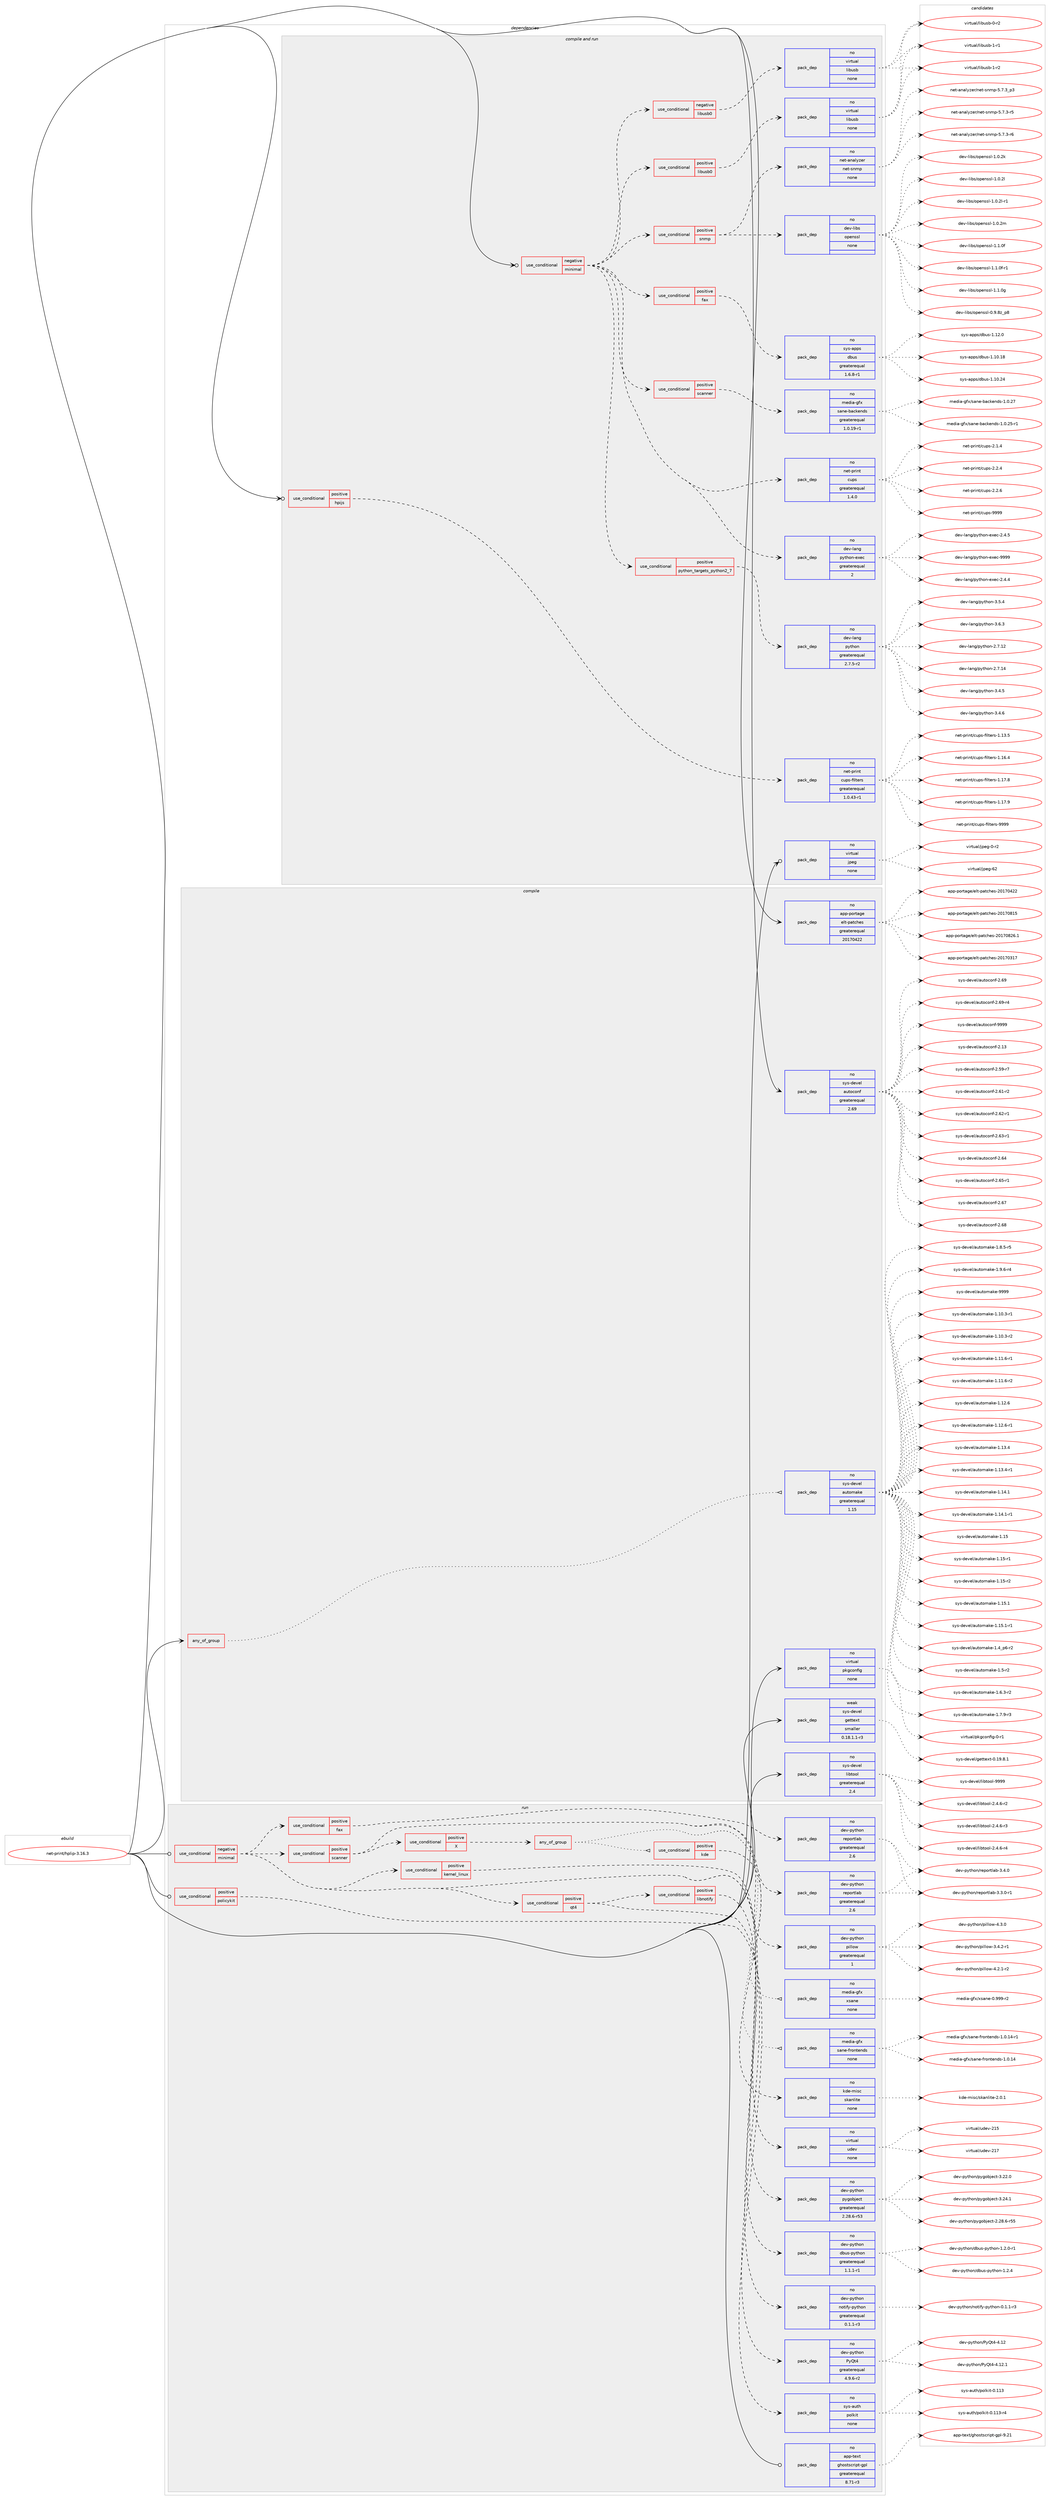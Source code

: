 digraph prolog {

# *************
# Graph options
# *************

newrank=true;
concentrate=true;
compound=true;
graph [rankdir=LR,fontname=Helvetica,fontsize=10,ranksep=1.5];#, ranksep=2.5, nodesep=0.2];
edge  [arrowhead=vee];
node  [fontname=Helvetica,fontsize=10];

# **********
# The ebuild
# **********

subgraph cluster_leftcol {
color=gray;
rank=same;
label=<<i>ebuild</i>>;
id [label="net-print/hplip-3.16.3", color=red, width=4, href="../net-print/hplip-3.16.3.svg"];
}

# ****************
# The dependencies
# ****************

subgraph cluster_midcol {
color=gray;
label=<<i>dependencies</i>>;
subgraph cluster_compile {
fillcolor="#eeeeee";
style=filled;
label=<<i>compile</i>>;
subgraph any7291 {
dependency435962 [label=<<TABLE BORDER="0" CELLBORDER="1" CELLSPACING="0" CELLPADDING="4"><TR><TD CELLPADDING="10">any_of_group</TD></TR></TABLE>>, shape=none, color=red];subgraph pack320781 {
dependency435963 [label=<<TABLE BORDER="0" CELLBORDER="1" CELLSPACING="0" CELLPADDING="4" WIDTH="220"><TR><TD ROWSPAN="6" CELLPADDING="30">pack_dep</TD></TR><TR><TD WIDTH="110">no</TD></TR><TR><TD>sys-devel</TD></TR><TR><TD>automake</TD></TR><TR><TD>greaterequal</TD></TR><TR><TD>1.15</TD></TR></TABLE>>, shape=none, color=blue];
}
dependency435962:e -> dependency435963:w [weight=20,style="dotted",arrowhead="oinv"];
}
id:e -> dependency435962:w [weight=20,style="solid",arrowhead="vee"];
subgraph pack320782 {
dependency435964 [label=<<TABLE BORDER="0" CELLBORDER="1" CELLSPACING="0" CELLPADDING="4" WIDTH="220"><TR><TD ROWSPAN="6" CELLPADDING="30">pack_dep</TD></TR><TR><TD WIDTH="110">no</TD></TR><TR><TD>app-portage</TD></TR><TR><TD>elt-patches</TD></TR><TR><TD>greaterequal</TD></TR><TR><TD>20170422</TD></TR></TABLE>>, shape=none, color=blue];
}
id:e -> dependency435964:w [weight=20,style="solid",arrowhead="vee"];
subgraph pack320783 {
dependency435965 [label=<<TABLE BORDER="0" CELLBORDER="1" CELLSPACING="0" CELLPADDING="4" WIDTH="220"><TR><TD ROWSPAN="6" CELLPADDING="30">pack_dep</TD></TR><TR><TD WIDTH="110">no</TD></TR><TR><TD>sys-devel</TD></TR><TR><TD>autoconf</TD></TR><TR><TD>greaterequal</TD></TR><TR><TD>2.69</TD></TR></TABLE>>, shape=none, color=blue];
}
id:e -> dependency435965:w [weight=20,style="solid",arrowhead="vee"];
subgraph pack320784 {
dependency435966 [label=<<TABLE BORDER="0" CELLBORDER="1" CELLSPACING="0" CELLPADDING="4" WIDTH="220"><TR><TD ROWSPAN="6" CELLPADDING="30">pack_dep</TD></TR><TR><TD WIDTH="110">no</TD></TR><TR><TD>sys-devel</TD></TR><TR><TD>libtool</TD></TR><TR><TD>greaterequal</TD></TR><TR><TD>2.4</TD></TR></TABLE>>, shape=none, color=blue];
}
id:e -> dependency435966:w [weight=20,style="solid",arrowhead="vee"];
subgraph pack320785 {
dependency435967 [label=<<TABLE BORDER="0" CELLBORDER="1" CELLSPACING="0" CELLPADDING="4" WIDTH="220"><TR><TD ROWSPAN="6" CELLPADDING="30">pack_dep</TD></TR><TR><TD WIDTH="110">no</TD></TR><TR><TD>virtual</TD></TR><TR><TD>pkgconfig</TD></TR><TR><TD>none</TD></TR><TR><TD></TD></TR></TABLE>>, shape=none, color=blue];
}
id:e -> dependency435967:w [weight=20,style="solid",arrowhead="vee"];
subgraph pack320786 {
dependency435968 [label=<<TABLE BORDER="0" CELLBORDER="1" CELLSPACING="0" CELLPADDING="4" WIDTH="220"><TR><TD ROWSPAN="6" CELLPADDING="30">pack_dep</TD></TR><TR><TD WIDTH="110">weak</TD></TR><TR><TD>sys-devel</TD></TR><TR><TD>gettext</TD></TR><TR><TD>smaller</TD></TR><TR><TD>0.18.1.1-r3</TD></TR></TABLE>>, shape=none, color=blue];
}
id:e -> dependency435968:w [weight=20,style="solid",arrowhead="vee"];
}
subgraph cluster_compileandrun {
fillcolor="#eeeeee";
style=filled;
label=<<i>compile and run</i>>;
subgraph cond107657 {
dependency435969 [label=<<TABLE BORDER="0" CELLBORDER="1" CELLSPACING="0" CELLPADDING="4"><TR><TD ROWSPAN="3" CELLPADDING="10">use_conditional</TD></TR><TR><TD>negative</TD></TR><TR><TD>minimal</TD></TR></TABLE>>, shape=none, color=red];
subgraph cond107658 {
dependency435970 [label=<<TABLE BORDER="0" CELLBORDER="1" CELLSPACING="0" CELLPADDING="4"><TR><TD ROWSPAN="3" CELLPADDING="10">use_conditional</TD></TR><TR><TD>positive</TD></TR><TR><TD>python_targets_python2_7</TD></TR></TABLE>>, shape=none, color=red];
subgraph pack320787 {
dependency435971 [label=<<TABLE BORDER="0" CELLBORDER="1" CELLSPACING="0" CELLPADDING="4" WIDTH="220"><TR><TD ROWSPAN="6" CELLPADDING="30">pack_dep</TD></TR><TR><TD WIDTH="110">no</TD></TR><TR><TD>dev-lang</TD></TR><TR><TD>python</TD></TR><TR><TD>greaterequal</TD></TR><TR><TD>2.7.5-r2</TD></TR></TABLE>>, shape=none, color=blue];
}
dependency435970:e -> dependency435971:w [weight=20,style="dashed",arrowhead="vee"];
}
dependency435969:e -> dependency435970:w [weight=20,style="dashed",arrowhead="vee"];
subgraph pack320788 {
dependency435972 [label=<<TABLE BORDER="0" CELLBORDER="1" CELLSPACING="0" CELLPADDING="4" WIDTH="220"><TR><TD ROWSPAN="6" CELLPADDING="30">pack_dep</TD></TR><TR><TD WIDTH="110">no</TD></TR><TR><TD>dev-lang</TD></TR><TR><TD>python-exec</TD></TR><TR><TD>greaterequal</TD></TR><TR><TD>2</TD></TR></TABLE>>, shape=none, color=blue];
}
dependency435969:e -> dependency435972:w [weight=20,style="dashed",arrowhead="vee"];
subgraph pack320789 {
dependency435973 [label=<<TABLE BORDER="0" CELLBORDER="1" CELLSPACING="0" CELLPADDING="4" WIDTH="220"><TR><TD ROWSPAN="6" CELLPADDING="30">pack_dep</TD></TR><TR><TD WIDTH="110">no</TD></TR><TR><TD>net-print</TD></TR><TR><TD>cups</TD></TR><TR><TD>greaterequal</TD></TR><TR><TD>1.4.0</TD></TR></TABLE>>, shape=none, color=blue];
}
dependency435969:e -> dependency435973:w [weight=20,style="dashed",arrowhead="vee"];
subgraph cond107659 {
dependency435974 [label=<<TABLE BORDER="0" CELLBORDER="1" CELLSPACING="0" CELLPADDING="4"><TR><TD ROWSPAN="3" CELLPADDING="10">use_conditional</TD></TR><TR><TD>negative</TD></TR><TR><TD>libusb0</TD></TR></TABLE>>, shape=none, color=red];
subgraph pack320790 {
dependency435975 [label=<<TABLE BORDER="0" CELLBORDER="1" CELLSPACING="0" CELLPADDING="4" WIDTH="220"><TR><TD ROWSPAN="6" CELLPADDING="30">pack_dep</TD></TR><TR><TD WIDTH="110">no</TD></TR><TR><TD>virtual</TD></TR><TR><TD>libusb</TD></TR><TR><TD>none</TD></TR><TR><TD></TD></TR></TABLE>>, shape=none, color=blue];
}
dependency435974:e -> dependency435975:w [weight=20,style="dashed",arrowhead="vee"];
}
dependency435969:e -> dependency435974:w [weight=20,style="dashed",arrowhead="vee"];
subgraph cond107660 {
dependency435976 [label=<<TABLE BORDER="0" CELLBORDER="1" CELLSPACING="0" CELLPADDING="4"><TR><TD ROWSPAN="3" CELLPADDING="10">use_conditional</TD></TR><TR><TD>positive</TD></TR><TR><TD>libusb0</TD></TR></TABLE>>, shape=none, color=red];
subgraph pack320791 {
dependency435977 [label=<<TABLE BORDER="0" CELLBORDER="1" CELLSPACING="0" CELLPADDING="4" WIDTH="220"><TR><TD ROWSPAN="6" CELLPADDING="30">pack_dep</TD></TR><TR><TD WIDTH="110">no</TD></TR><TR><TD>virtual</TD></TR><TR><TD>libusb</TD></TR><TR><TD>none</TD></TR><TR><TD></TD></TR></TABLE>>, shape=none, color=blue];
}
dependency435976:e -> dependency435977:w [weight=20,style="dashed",arrowhead="vee"];
}
dependency435969:e -> dependency435976:w [weight=20,style="dashed",arrowhead="vee"];
subgraph cond107661 {
dependency435978 [label=<<TABLE BORDER="0" CELLBORDER="1" CELLSPACING="0" CELLPADDING="4"><TR><TD ROWSPAN="3" CELLPADDING="10">use_conditional</TD></TR><TR><TD>positive</TD></TR><TR><TD>scanner</TD></TR></TABLE>>, shape=none, color=red];
subgraph pack320792 {
dependency435979 [label=<<TABLE BORDER="0" CELLBORDER="1" CELLSPACING="0" CELLPADDING="4" WIDTH="220"><TR><TD ROWSPAN="6" CELLPADDING="30">pack_dep</TD></TR><TR><TD WIDTH="110">no</TD></TR><TR><TD>media-gfx</TD></TR><TR><TD>sane-backends</TD></TR><TR><TD>greaterequal</TD></TR><TR><TD>1.0.19-r1</TD></TR></TABLE>>, shape=none, color=blue];
}
dependency435978:e -> dependency435979:w [weight=20,style="dashed",arrowhead="vee"];
}
dependency435969:e -> dependency435978:w [weight=20,style="dashed",arrowhead="vee"];
subgraph cond107662 {
dependency435980 [label=<<TABLE BORDER="0" CELLBORDER="1" CELLSPACING="0" CELLPADDING="4"><TR><TD ROWSPAN="3" CELLPADDING="10">use_conditional</TD></TR><TR><TD>positive</TD></TR><TR><TD>fax</TD></TR></TABLE>>, shape=none, color=red];
subgraph pack320793 {
dependency435981 [label=<<TABLE BORDER="0" CELLBORDER="1" CELLSPACING="0" CELLPADDING="4" WIDTH="220"><TR><TD ROWSPAN="6" CELLPADDING="30">pack_dep</TD></TR><TR><TD WIDTH="110">no</TD></TR><TR><TD>sys-apps</TD></TR><TR><TD>dbus</TD></TR><TR><TD>greaterequal</TD></TR><TR><TD>1.6.8-r1</TD></TR></TABLE>>, shape=none, color=blue];
}
dependency435980:e -> dependency435981:w [weight=20,style="dashed",arrowhead="vee"];
}
dependency435969:e -> dependency435980:w [weight=20,style="dashed",arrowhead="vee"];
subgraph cond107663 {
dependency435982 [label=<<TABLE BORDER="0" CELLBORDER="1" CELLSPACING="0" CELLPADDING="4"><TR><TD ROWSPAN="3" CELLPADDING="10">use_conditional</TD></TR><TR><TD>positive</TD></TR><TR><TD>snmp</TD></TR></TABLE>>, shape=none, color=red];
subgraph pack320794 {
dependency435983 [label=<<TABLE BORDER="0" CELLBORDER="1" CELLSPACING="0" CELLPADDING="4" WIDTH="220"><TR><TD ROWSPAN="6" CELLPADDING="30">pack_dep</TD></TR><TR><TD WIDTH="110">no</TD></TR><TR><TD>net-analyzer</TD></TR><TR><TD>net-snmp</TD></TR><TR><TD>none</TD></TR><TR><TD></TD></TR></TABLE>>, shape=none, color=blue];
}
dependency435982:e -> dependency435983:w [weight=20,style="dashed",arrowhead="vee"];
subgraph pack320795 {
dependency435984 [label=<<TABLE BORDER="0" CELLBORDER="1" CELLSPACING="0" CELLPADDING="4" WIDTH="220"><TR><TD ROWSPAN="6" CELLPADDING="30">pack_dep</TD></TR><TR><TD WIDTH="110">no</TD></TR><TR><TD>dev-libs</TD></TR><TR><TD>openssl</TD></TR><TR><TD>none</TD></TR><TR><TD></TD></TR></TABLE>>, shape=none, color=blue];
}
dependency435982:e -> dependency435984:w [weight=20,style="dashed",arrowhead="vee"];
}
dependency435969:e -> dependency435982:w [weight=20,style="dashed",arrowhead="vee"];
}
id:e -> dependency435969:w [weight=20,style="solid",arrowhead="odotvee"];
subgraph cond107664 {
dependency435985 [label=<<TABLE BORDER="0" CELLBORDER="1" CELLSPACING="0" CELLPADDING="4"><TR><TD ROWSPAN="3" CELLPADDING="10">use_conditional</TD></TR><TR><TD>positive</TD></TR><TR><TD>hpijs</TD></TR></TABLE>>, shape=none, color=red];
subgraph pack320796 {
dependency435986 [label=<<TABLE BORDER="0" CELLBORDER="1" CELLSPACING="0" CELLPADDING="4" WIDTH="220"><TR><TD ROWSPAN="6" CELLPADDING="30">pack_dep</TD></TR><TR><TD WIDTH="110">no</TD></TR><TR><TD>net-print</TD></TR><TR><TD>cups-filters</TD></TR><TR><TD>greaterequal</TD></TR><TR><TD>1.0.43-r1</TD></TR></TABLE>>, shape=none, color=blue];
}
dependency435985:e -> dependency435986:w [weight=20,style="dashed",arrowhead="vee"];
}
id:e -> dependency435985:w [weight=20,style="solid",arrowhead="odotvee"];
subgraph pack320797 {
dependency435987 [label=<<TABLE BORDER="0" CELLBORDER="1" CELLSPACING="0" CELLPADDING="4" WIDTH="220"><TR><TD ROWSPAN="6" CELLPADDING="30">pack_dep</TD></TR><TR><TD WIDTH="110">no</TD></TR><TR><TD>virtual</TD></TR><TR><TD>jpeg</TD></TR><TR><TD>none</TD></TR><TR><TD></TD></TR></TABLE>>, shape=none, color=blue];
}
id:e -> dependency435987:w [weight=20,style="solid",arrowhead="odotvee"];
}
subgraph cluster_run {
fillcolor="#eeeeee";
style=filled;
label=<<i>run</i>>;
subgraph cond107665 {
dependency435988 [label=<<TABLE BORDER="0" CELLBORDER="1" CELLSPACING="0" CELLPADDING="4"><TR><TD ROWSPAN="3" CELLPADDING="10">use_conditional</TD></TR><TR><TD>negative</TD></TR><TR><TD>minimal</TD></TR></TABLE>>, shape=none, color=red];
subgraph pack320798 {
dependency435989 [label=<<TABLE BORDER="0" CELLBORDER="1" CELLSPACING="0" CELLPADDING="4" WIDTH="220"><TR><TD ROWSPAN="6" CELLPADDING="30">pack_dep</TD></TR><TR><TD WIDTH="110">no</TD></TR><TR><TD>dev-python</TD></TR><TR><TD>dbus-python</TD></TR><TR><TD>greaterequal</TD></TR><TR><TD>1.1.1-r1</TD></TR></TABLE>>, shape=none, color=blue];
}
dependency435988:e -> dependency435989:w [weight=20,style="dashed",arrowhead="vee"];
subgraph pack320799 {
dependency435990 [label=<<TABLE BORDER="0" CELLBORDER="1" CELLSPACING="0" CELLPADDING="4" WIDTH="220"><TR><TD ROWSPAN="6" CELLPADDING="30">pack_dep</TD></TR><TR><TD WIDTH="110">no</TD></TR><TR><TD>dev-python</TD></TR><TR><TD>pygobject</TD></TR><TR><TD>greaterequal</TD></TR><TR><TD>2.28.6-r53</TD></TR></TABLE>>, shape=none, color=blue];
}
dependency435988:e -> dependency435990:w [weight=20,style="dashed",arrowhead="vee"];
subgraph cond107666 {
dependency435991 [label=<<TABLE BORDER="0" CELLBORDER="1" CELLSPACING="0" CELLPADDING="4"><TR><TD ROWSPAN="3" CELLPADDING="10">use_conditional</TD></TR><TR><TD>positive</TD></TR><TR><TD>kernel_linux</TD></TR></TABLE>>, shape=none, color=red];
subgraph pack320800 {
dependency435992 [label=<<TABLE BORDER="0" CELLBORDER="1" CELLSPACING="0" CELLPADDING="4" WIDTH="220"><TR><TD ROWSPAN="6" CELLPADDING="30">pack_dep</TD></TR><TR><TD WIDTH="110">no</TD></TR><TR><TD>virtual</TD></TR><TR><TD>udev</TD></TR><TR><TD>none</TD></TR><TR><TD></TD></TR></TABLE>>, shape=none, color=blue];
}
dependency435991:e -> dependency435992:w [weight=20,style="dashed",arrowhead="vee"];
}
dependency435988:e -> dependency435991:w [weight=20,style="dashed",arrowhead="vee"];
subgraph cond107667 {
dependency435993 [label=<<TABLE BORDER="0" CELLBORDER="1" CELLSPACING="0" CELLPADDING="4"><TR><TD ROWSPAN="3" CELLPADDING="10">use_conditional</TD></TR><TR><TD>positive</TD></TR><TR><TD>scanner</TD></TR></TABLE>>, shape=none, color=red];
subgraph pack320801 {
dependency435994 [label=<<TABLE BORDER="0" CELLBORDER="1" CELLSPACING="0" CELLPADDING="4" WIDTH="220"><TR><TD ROWSPAN="6" CELLPADDING="30">pack_dep</TD></TR><TR><TD WIDTH="110">no</TD></TR><TR><TD>dev-python</TD></TR><TR><TD>reportlab</TD></TR><TR><TD>greaterequal</TD></TR><TR><TD>2.6</TD></TR></TABLE>>, shape=none, color=blue];
}
dependency435993:e -> dependency435994:w [weight=20,style="dashed",arrowhead="vee"];
subgraph pack320802 {
dependency435995 [label=<<TABLE BORDER="0" CELLBORDER="1" CELLSPACING="0" CELLPADDING="4" WIDTH="220"><TR><TD ROWSPAN="6" CELLPADDING="30">pack_dep</TD></TR><TR><TD WIDTH="110">no</TD></TR><TR><TD>dev-python</TD></TR><TR><TD>pillow</TD></TR><TR><TD>greaterequal</TD></TR><TR><TD>1</TD></TR></TABLE>>, shape=none, color=blue];
}
dependency435993:e -> dependency435995:w [weight=20,style="dashed",arrowhead="vee"];
subgraph cond107668 {
dependency435996 [label=<<TABLE BORDER="0" CELLBORDER="1" CELLSPACING="0" CELLPADDING="4"><TR><TD ROWSPAN="3" CELLPADDING="10">use_conditional</TD></TR><TR><TD>positive</TD></TR><TR><TD>X</TD></TR></TABLE>>, shape=none, color=red];
subgraph any7292 {
dependency435997 [label=<<TABLE BORDER="0" CELLBORDER="1" CELLSPACING="0" CELLPADDING="4"><TR><TD CELLPADDING="10">any_of_group</TD></TR></TABLE>>, shape=none, color=red];subgraph cond107669 {
dependency435998 [label=<<TABLE BORDER="0" CELLBORDER="1" CELLSPACING="0" CELLPADDING="4"><TR><TD ROWSPAN="3" CELLPADDING="10">use_conditional</TD></TR><TR><TD>positive</TD></TR><TR><TD>kde</TD></TR></TABLE>>, shape=none, color=red];
subgraph pack320803 {
dependency435999 [label=<<TABLE BORDER="0" CELLBORDER="1" CELLSPACING="0" CELLPADDING="4" WIDTH="220"><TR><TD ROWSPAN="6" CELLPADDING="30">pack_dep</TD></TR><TR><TD WIDTH="110">no</TD></TR><TR><TD>kde-misc</TD></TR><TR><TD>skanlite</TD></TR><TR><TD>none</TD></TR><TR><TD></TD></TR></TABLE>>, shape=none, color=blue];
}
dependency435998:e -> dependency435999:w [weight=20,style="dashed",arrowhead="vee"];
}
dependency435997:e -> dependency435998:w [weight=20,style="dotted",arrowhead="oinv"];
subgraph pack320804 {
dependency436000 [label=<<TABLE BORDER="0" CELLBORDER="1" CELLSPACING="0" CELLPADDING="4" WIDTH="220"><TR><TD ROWSPAN="6" CELLPADDING="30">pack_dep</TD></TR><TR><TD WIDTH="110">no</TD></TR><TR><TD>media-gfx</TD></TR><TR><TD>xsane</TD></TR><TR><TD>none</TD></TR><TR><TD></TD></TR></TABLE>>, shape=none, color=blue];
}
dependency435997:e -> dependency436000:w [weight=20,style="dotted",arrowhead="oinv"];
subgraph pack320805 {
dependency436001 [label=<<TABLE BORDER="0" CELLBORDER="1" CELLSPACING="0" CELLPADDING="4" WIDTH="220"><TR><TD ROWSPAN="6" CELLPADDING="30">pack_dep</TD></TR><TR><TD WIDTH="110">no</TD></TR><TR><TD>media-gfx</TD></TR><TR><TD>sane-frontends</TD></TR><TR><TD>none</TD></TR><TR><TD></TD></TR></TABLE>>, shape=none, color=blue];
}
dependency435997:e -> dependency436001:w [weight=20,style="dotted",arrowhead="oinv"];
}
dependency435996:e -> dependency435997:w [weight=20,style="dashed",arrowhead="vee"];
}
dependency435993:e -> dependency435996:w [weight=20,style="dashed",arrowhead="vee"];
}
dependency435988:e -> dependency435993:w [weight=20,style="dashed",arrowhead="vee"];
subgraph cond107670 {
dependency436002 [label=<<TABLE BORDER="0" CELLBORDER="1" CELLSPACING="0" CELLPADDING="4"><TR><TD ROWSPAN="3" CELLPADDING="10">use_conditional</TD></TR><TR><TD>positive</TD></TR><TR><TD>fax</TD></TR></TABLE>>, shape=none, color=red];
subgraph pack320806 {
dependency436003 [label=<<TABLE BORDER="0" CELLBORDER="1" CELLSPACING="0" CELLPADDING="4" WIDTH="220"><TR><TD ROWSPAN="6" CELLPADDING="30">pack_dep</TD></TR><TR><TD WIDTH="110">no</TD></TR><TR><TD>dev-python</TD></TR><TR><TD>reportlab</TD></TR><TR><TD>greaterequal</TD></TR><TR><TD>2.6</TD></TR></TABLE>>, shape=none, color=blue];
}
dependency436002:e -> dependency436003:w [weight=20,style="dashed",arrowhead="vee"];
}
dependency435988:e -> dependency436002:w [weight=20,style="dashed",arrowhead="vee"];
subgraph cond107671 {
dependency436004 [label=<<TABLE BORDER="0" CELLBORDER="1" CELLSPACING="0" CELLPADDING="4"><TR><TD ROWSPAN="3" CELLPADDING="10">use_conditional</TD></TR><TR><TD>positive</TD></TR><TR><TD>qt4</TD></TR></TABLE>>, shape=none, color=red];
subgraph pack320807 {
dependency436005 [label=<<TABLE BORDER="0" CELLBORDER="1" CELLSPACING="0" CELLPADDING="4" WIDTH="220"><TR><TD ROWSPAN="6" CELLPADDING="30">pack_dep</TD></TR><TR><TD WIDTH="110">no</TD></TR><TR><TD>dev-python</TD></TR><TR><TD>PyQt4</TD></TR><TR><TD>greaterequal</TD></TR><TR><TD>4.9.6-r2</TD></TR></TABLE>>, shape=none, color=blue];
}
dependency436004:e -> dependency436005:w [weight=20,style="dashed",arrowhead="vee"];
subgraph cond107672 {
dependency436006 [label=<<TABLE BORDER="0" CELLBORDER="1" CELLSPACING="0" CELLPADDING="4"><TR><TD ROWSPAN="3" CELLPADDING="10">use_conditional</TD></TR><TR><TD>positive</TD></TR><TR><TD>libnotify</TD></TR></TABLE>>, shape=none, color=red];
subgraph pack320808 {
dependency436007 [label=<<TABLE BORDER="0" CELLBORDER="1" CELLSPACING="0" CELLPADDING="4" WIDTH="220"><TR><TD ROWSPAN="6" CELLPADDING="30">pack_dep</TD></TR><TR><TD WIDTH="110">no</TD></TR><TR><TD>dev-python</TD></TR><TR><TD>notify-python</TD></TR><TR><TD>greaterequal</TD></TR><TR><TD>0.1.1-r3</TD></TR></TABLE>>, shape=none, color=blue];
}
dependency436006:e -> dependency436007:w [weight=20,style="dashed",arrowhead="vee"];
}
dependency436004:e -> dependency436006:w [weight=20,style="dashed",arrowhead="vee"];
}
dependency435988:e -> dependency436004:w [weight=20,style="dashed",arrowhead="vee"];
}
id:e -> dependency435988:w [weight=20,style="solid",arrowhead="odot"];
subgraph cond107673 {
dependency436008 [label=<<TABLE BORDER="0" CELLBORDER="1" CELLSPACING="0" CELLPADDING="4"><TR><TD ROWSPAN="3" CELLPADDING="10">use_conditional</TD></TR><TR><TD>positive</TD></TR><TR><TD>policykit</TD></TR></TABLE>>, shape=none, color=red];
subgraph pack320809 {
dependency436009 [label=<<TABLE BORDER="0" CELLBORDER="1" CELLSPACING="0" CELLPADDING="4" WIDTH="220"><TR><TD ROWSPAN="6" CELLPADDING="30">pack_dep</TD></TR><TR><TD WIDTH="110">no</TD></TR><TR><TD>sys-auth</TD></TR><TR><TD>polkit</TD></TR><TR><TD>none</TD></TR><TR><TD></TD></TR></TABLE>>, shape=none, color=blue];
}
dependency436008:e -> dependency436009:w [weight=20,style="dashed",arrowhead="vee"];
}
id:e -> dependency436008:w [weight=20,style="solid",arrowhead="odot"];
subgraph pack320810 {
dependency436010 [label=<<TABLE BORDER="0" CELLBORDER="1" CELLSPACING="0" CELLPADDING="4" WIDTH="220"><TR><TD ROWSPAN="6" CELLPADDING="30">pack_dep</TD></TR><TR><TD WIDTH="110">no</TD></TR><TR><TD>app-text</TD></TR><TR><TD>ghostscript-gpl</TD></TR><TR><TD>greaterequal</TD></TR><TR><TD>8.71-r3</TD></TR></TABLE>>, shape=none, color=blue];
}
id:e -> dependency436010:w [weight=20,style="solid",arrowhead="odot"];
}
}

# **************
# The candidates
# **************

subgraph cluster_choices {
rank=same;
color=gray;
label=<<i>candidates</i>>;

subgraph choice320781 {
color=black;
nodesep=1;
choice11512111545100101118101108479711711611110997107101454946494846514511449 [label="sys-devel/automake-1.10.3-r1", color=red, width=4,href="../sys-devel/automake-1.10.3-r1.svg"];
choice11512111545100101118101108479711711611110997107101454946494846514511450 [label="sys-devel/automake-1.10.3-r2", color=red, width=4,href="../sys-devel/automake-1.10.3-r2.svg"];
choice11512111545100101118101108479711711611110997107101454946494946544511449 [label="sys-devel/automake-1.11.6-r1", color=red, width=4,href="../sys-devel/automake-1.11.6-r1.svg"];
choice11512111545100101118101108479711711611110997107101454946494946544511450 [label="sys-devel/automake-1.11.6-r2", color=red, width=4,href="../sys-devel/automake-1.11.6-r2.svg"];
choice1151211154510010111810110847971171161111099710710145494649504654 [label="sys-devel/automake-1.12.6", color=red, width=4,href="../sys-devel/automake-1.12.6.svg"];
choice11512111545100101118101108479711711611110997107101454946495046544511449 [label="sys-devel/automake-1.12.6-r1", color=red, width=4,href="../sys-devel/automake-1.12.6-r1.svg"];
choice1151211154510010111810110847971171161111099710710145494649514652 [label="sys-devel/automake-1.13.4", color=red, width=4,href="../sys-devel/automake-1.13.4.svg"];
choice11512111545100101118101108479711711611110997107101454946495146524511449 [label="sys-devel/automake-1.13.4-r1", color=red, width=4,href="../sys-devel/automake-1.13.4-r1.svg"];
choice1151211154510010111810110847971171161111099710710145494649524649 [label="sys-devel/automake-1.14.1", color=red, width=4,href="../sys-devel/automake-1.14.1.svg"];
choice11512111545100101118101108479711711611110997107101454946495246494511449 [label="sys-devel/automake-1.14.1-r1", color=red, width=4,href="../sys-devel/automake-1.14.1-r1.svg"];
choice115121115451001011181011084797117116111109971071014549464953 [label="sys-devel/automake-1.15", color=red, width=4,href="../sys-devel/automake-1.15.svg"];
choice1151211154510010111810110847971171161111099710710145494649534511449 [label="sys-devel/automake-1.15-r1", color=red, width=4,href="../sys-devel/automake-1.15-r1.svg"];
choice1151211154510010111810110847971171161111099710710145494649534511450 [label="sys-devel/automake-1.15-r2", color=red, width=4,href="../sys-devel/automake-1.15-r2.svg"];
choice1151211154510010111810110847971171161111099710710145494649534649 [label="sys-devel/automake-1.15.1", color=red, width=4,href="../sys-devel/automake-1.15.1.svg"];
choice11512111545100101118101108479711711611110997107101454946495346494511449 [label="sys-devel/automake-1.15.1-r1", color=red, width=4,href="../sys-devel/automake-1.15.1-r1.svg"];
choice115121115451001011181011084797117116111109971071014549465295112544511450 [label="sys-devel/automake-1.4_p6-r2", color=red, width=4,href="../sys-devel/automake-1.4_p6-r2.svg"];
choice11512111545100101118101108479711711611110997107101454946534511450 [label="sys-devel/automake-1.5-r2", color=red, width=4,href="../sys-devel/automake-1.5-r2.svg"];
choice115121115451001011181011084797117116111109971071014549465446514511450 [label="sys-devel/automake-1.6.3-r2", color=red, width=4,href="../sys-devel/automake-1.6.3-r2.svg"];
choice115121115451001011181011084797117116111109971071014549465546574511451 [label="sys-devel/automake-1.7.9-r3", color=red, width=4,href="../sys-devel/automake-1.7.9-r3.svg"];
choice115121115451001011181011084797117116111109971071014549465646534511453 [label="sys-devel/automake-1.8.5-r5", color=red, width=4,href="../sys-devel/automake-1.8.5-r5.svg"];
choice115121115451001011181011084797117116111109971071014549465746544511452 [label="sys-devel/automake-1.9.6-r4", color=red, width=4,href="../sys-devel/automake-1.9.6-r4.svg"];
choice115121115451001011181011084797117116111109971071014557575757 [label="sys-devel/automake-9999", color=red, width=4,href="../sys-devel/automake-9999.svg"];
dependency435963:e -> choice11512111545100101118101108479711711611110997107101454946494846514511449:w [style=dotted,weight="100"];
dependency435963:e -> choice11512111545100101118101108479711711611110997107101454946494846514511450:w [style=dotted,weight="100"];
dependency435963:e -> choice11512111545100101118101108479711711611110997107101454946494946544511449:w [style=dotted,weight="100"];
dependency435963:e -> choice11512111545100101118101108479711711611110997107101454946494946544511450:w [style=dotted,weight="100"];
dependency435963:e -> choice1151211154510010111810110847971171161111099710710145494649504654:w [style=dotted,weight="100"];
dependency435963:e -> choice11512111545100101118101108479711711611110997107101454946495046544511449:w [style=dotted,weight="100"];
dependency435963:e -> choice1151211154510010111810110847971171161111099710710145494649514652:w [style=dotted,weight="100"];
dependency435963:e -> choice11512111545100101118101108479711711611110997107101454946495146524511449:w [style=dotted,weight="100"];
dependency435963:e -> choice1151211154510010111810110847971171161111099710710145494649524649:w [style=dotted,weight="100"];
dependency435963:e -> choice11512111545100101118101108479711711611110997107101454946495246494511449:w [style=dotted,weight="100"];
dependency435963:e -> choice115121115451001011181011084797117116111109971071014549464953:w [style=dotted,weight="100"];
dependency435963:e -> choice1151211154510010111810110847971171161111099710710145494649534511449:w [style=dotted,weight="100"];
dependency435963:e -> choice1151211154510010111810110847971171161111099710710145494649534511450:w [style=dotted,weight="100"];
dependency435963:e -> choice1151211154510010111810110847971171161111099710710145494649534649:w [style=dotted,weight="100"];
dependency435963:e -> choice11512111545100101118101108479711711611110997107101454946495346494511449:w [style=dotted,weight="100"];
dependency435963:e -> choice115121115451001011181011084797117116111109971071014549465295112544511450:w [style=dotted,weight="100"];
dependency435963:e -> choice11512111545100101118101108479711711611110997107101454946534511450:w [style=dotted,weight="100"];
dependency435963:e -> choice115121115451001011181011084797117116111109971071014549465446514511450:w [style=dotted,weight="100"];
dependency435963:e -> choice115121115451001011181011084797117116111109971071014549465546574511451:w [style=dotted,weight="100"];
dependency435963:e -> choice115121115451001011181011084797117116111109971071014549465646534511453:w [style=dotted,weight="100"];
dependency435963:e -> choice115121115451001011181011084797117116111109971071014549465746544511452:w [style=dotted,weight="100"];
dependency435963:e -> choice115121115451001011181011084797117116111109971071014557575757:w [style=dotted,weight="100"];
}
subgraph choice320782 {
color=black;
nodesep=1;
choice97112112451121111141169710310147101108116451129711699104101115455048495548514955 [label="app-portage/elt-patches-20170317", color=red, width=4,href="../app-portage/elt-patches-20170317.svg"];
choice97112112451121111141169710310147101108116451129711699104101115455048495548525050 [label="app-portage/elt-patches-20170422", color=red, width=4,href="../app-portage/elt-patches-20170422.svg"];
choice97112112451121111141169710310147101108116451129711699104101115455048495548564953 [label="app-portage/elt-patches-20170815", color=red, width=4,href="../app-portage/elt-patches-20170815.svg"];
choice971121124511211111411697103101471011081164511297116991041011154550484955485650544649 [label="app-portage/elt-patches-20170826.1", color=red, width=4,href="../app-portage/elt-patches-20170826.1.svg"];
dependency435964:e -> choice97112112451121111141169710310147101108116451129711699104101115455048495548514955:w [style=dotted,weight="100"];
dependency435964:e -> choice97112112451121111141169710310147101108116451129711699104101115455048495548525050:w [style=dotted,weight="100"];
dependency435964:e -> choice97112112451121111141169710310147101108116451129711699104101115455048495548564953:w [style=dotted,weight="100"];
dependency435964:e -> choice971121124511211111411697103101471011081164511297116991041011154550484955485650544649:w [style=dotted,weight="100"];
}
subgraph choice320783 {
color=black;
nodesep=1;
choice115121115451001011181011084797117116111991111101024550464951 [label="sys-devel/autoconf-2.13", color=red, width=4,href="../sys-devel/autoconf-2.13.svg"];
choice1151211154510010111810110847971171161119911111010245504653574511455 [label="sys-devel/autoconf-2.59-r7", color=red, width=4,href="../sys-devel/autoconf-2.59-r7.svg"];
choice1151211154510010111810110847971171161119911111010245504654494511450 [label="sys-devel/autoconf-2.61-r2", color=red, width=4,href="../sys-devel/autoconf-2.61-r2.svg"];
choice1151211154510010111810110847971171161119911111010245504654504511449 [label="sys-devel/autoconf-2.62-r1", color=red, width=4,href="../sys-devel/autoconf-2.62-r1.svg"];
choice1151211154510010111810110847971171161119911111010245504654514511449 [label="sys-devel/autoconf-2.63-r1", color=red, width=4,href="../sys-devel/autoconf-2.63-r1.svg"];
choice115121115451001011181011084797117116111991111101024550465452 [label="sys-devel/autoconf-2.64", color=red, width=4,href="../sys-devel/autoconf-2.64.svg"];
choice1151211154510010111810110847971171161119911111010245504654534511449 [label="sys-devel/autoconf-2.65-r1", color=red, width=4,href="../sys-devel/autoconf-2.65-r1.svg"];
choice115121115451001011181011084797117116111991111101024550465455 [label="sys-devel/autoconf-2.67", color=red, width=4,href="../sys-devel/autoconf-2.67.svg"];
choice115121115451001011181011084797117116111991111101024550465456 [label="sys-devel/autoconf-2.68", color=red, width=4,href="../sys-devel/autoconf-2.68.svg"];
choice115121115451001011181011084797117116111991111101024550465457 [label="sys-devel/autoconf-2.69", color=red, width=4,href="../sys-devel/autoconf-2.69.svg"];
choice1151211154510010111810110847971171161119911111010245504654574511452 [label="sys-devel/autoconf-2.69-r4", color=red, width=4,href="../sys-devel/autoconf-2.69-r4.svg"];
choice115121115451001011181011084797117116111991111101024557575757 [label="sys-devel/autoconf-9999", color=red, width=4,href="../sys-devel/autoconf-9999.svg"];
dependency435965:e -> choice115121115451001011181011084797117116111991111101024550464951:w [style=dotted,weight="100"];
dependency435965:e -> choice1151211154510010111810110847971171161119911111010245504653574511455:w [style=dotted,weight="100"];
dependency435965:e -> choice1151211154510010111810110847971171161119911111010245504654494511450:w [style=dotted,weight="100"];
dependency435965:e -> choice1151211154510010111810110847971171161119911111010245504654504511449:w [style=dotted,weight="100"];
dependency435965:e -> choice1151211154510010111810110847971171161119911111010245504654514511449:w [style=dotted,weight="100"];
dependency435965:e -> choice115121115451001011181011084797117116111991111101024550465452:w [style=dotted,weight="100"];
dependency435965:e -> choice1151211154510010111810110847971171161119911111010245504654534511449:w [style=dotted,weight="100"];
dependency435965:e -> choice115121115451001011181011084797117116111991111101024550465455:w [style=dotted,weight="100"];
dependency435965:e -> choice115121115451001011181011084797117116111991111101024550465456:w [style=dotted,weight="100"];
dependency435965:e -> choice115121115451001011181011084797117116111991111101024550465457:w [style=dotted,weight="100"];
dependency435965:e -> choice1151211154510010111810110847971171161119911111010245504654574511452:w [style=dotted,weight="100"];
dependency435965:e -> choice115121115451001011181011084797117116111991111101024557575757:w [style=dotted,weight="100"];
}
subgraph choice320784 {
color=black;
nodesep=1;
choice1151211154510010111810110847108105981161111111084550465246544511450 [label="sys-devel/libtool-2.4.6-r2", color=red, width=4,href="../sys-devel/libtool-2.4.6-r2.svg"];
choice1151211154510010111810110847108105981161111111084550465246544511451 [label="sys-devel/libtool-2.4.6-r3", color=red, width=4,href="../sys-devel/libtool-2.4.6-r3.svg"];
choice1151211154510010111810110847108105981161111111084550465246544511452 [label="sys-devel/libtool-2.4.6-r4", color=red, width=4,href="../sys-devel/libtool-2.4.6-r4.svg"];
choice1151211154510010111810110847108105981161111111084557575757 [label="sys-devel/libtool-9999", color=red, width=4,href="../sys-devel/libtool-9999.svg"];
dependency435966:e -> choice1151211154510010111810110847108105981161111111084550465246544511450:w [style=dotted,weight="100"];
dependency435966:e -> choice1151211154510010111810110847108105981161111111084550465246544511451:w [style=dotted,weight="100"];
dependency435966:e -> choice1151211154510010111810110847108105981161111111084550465246544511452:w [style=dotted,weight="100"];
dependency435966:e -> choice1151211154510010111810110847108105981161111111084557575757:w [style=dotted,weight="100"];
}
subgraph choice320785 {
color=black;
nodesep=1;
choice11810511411611797108471121071039911111010210510345484511449 [label="virtual/pkgconfig-0-r1", color=red, width=4,href="../virtual/pkgconfig-0-r1.svg"];
dependency435967:e -> choice11810511411611797108471121071039911111010210510345484511449:w [style=dotted,weight="100"];
}
subgraph choice320786 {
color=black;
nodesep=1;
choice1151211154510010111810110847103101116116101120116454846495746564649 [label="sys-devel/gettext-0.19.8.1", color=red, width=4,href="../sys-devel/gettext-0.19.8.1.svg"];
dependency435968:e -> choice1151211154510010111810110847103101116116101120116454846495746564649:w [style=dotted,weight="100"];
}
subgraph choice320787 {
color=black;
nodesep=1;
choice10010111845108971101034711212111610411111045504655464950 [label="dev-lang/python-2.7.12", color=red, width=4,href="../dev-lang/python-2.7.12.svg"];
choice10010111845108971101034711212111610411111045504655464952 [label="dev-lang/python-2.7.14", color=red, width=4,href="../dev-lang/python-2.7.14.svg"];
choice100101118451089711010347112121116104111110455146524653 [label="dev-lang/python-3.4.5", color=red, width=4,href="../dev-lang/python-3.4.5.svg"];
choice100101118451089711010347112121116104111110455146524654 [label="dev-lang/python-3.4.6", color=red, width=4,href="../dev-lang/python-3.4.6.svg"];
choice100101118451089711010347112121116104111110455146534652 [label="dev-lang/python-3.5.4", color=red, width=4,href="../dev-lang/python-3.5.4.svg"];
choice100101118451089711010347112121116104111110455146544651 [label="dev-lang/python-3.6.3", color=red, width=4,href="../dev-lang/python-3.6.3.svg"];
dependency435971:e -> choice10010111845108971101034711212111610411111045504655464950:w [style=dotted,weight="100"];
dependency435971:e -> choice10010111845108971101034711212111610411111045504655464952:w [style=dotted,weight="100"];
dependency435971:e -> choice100101118451089711010347112121116104111110455146524653:w [style=dotted,weight="100"];
dependency435971:e -> choice100101118451089711010347112121116104111110455146524654:w [style=dotted,weight="100"];
dependency435971:e -> choice100101118451089711010347112121116104111110455146534652:w [style=dotted,weight="100"];
dependency435971:e -> choice100101118451089711010347112121116104111110455146544651:w [style=dotted,weight="100"];
}
subgraph choice320788 {
color=black;
nodesep=1;
choice1001011184510897110103471121211161041111104510112010199455046524652 [label="dev-lang/python-exec-2.4.4", color=red, width=4,href="../dev-lang/python-exec-2.4.4.svg"];
choice1001011184510897110103471121211161041111104510112010199455046524653 [label="dev-lang/python-exec-2.4.5", color=red, width=4,href="../dev-lang/python-exec-2.4.5.svg"];
choice10010111845108971101034711212111610411111045101120101994557575757 [label="dev-lang/python-exec-9999", color=red, width=4,href="../dev-lang/python-exec-9999.svg"];
dependency435972:e -> choice1001011184510897110103471121211161041111104510112010199455046524652:w [style=dotted,weight="100"];
dependency435972:e -> choice1001011184510897110103471121211161041111104510112010199455046524653:w [style=dotted,weight="100"];
dependency435972:e -> choice10010111845108971101034711212111610411111045101120101994557575757:w [style=dotted,weight="100"];
}
subgraph choice320789 {
color=black;
nodesep=1;
choice110101116451121141051101164799117112115455046494652 [label="net-print/cups-2.1.4", color=red, width=4,href="../net-print/cups-2.1.4.svg"];
choice110101116451121141051101164799117112115455046504652 [label="net-print/cups-2.2.4", color=red, width=4,href="../net-print/cups-2.2.4.svg"];
choice110101116451121141051101164799117112115455046504654 [label="net-print/cups-2.2.6", color=red, width=4,href="../net-print/cups-2.2.6.svg"];
choice1101011164511211410511011647991171121154557575757 [label="net-print/cups-9999", color=red, width=4,href="../net-print/cups-9999.svg"];
dependency435973:e -> choice110101116451121141051101164799117112115455046494652:w [style=dotted,weight="100"];
dependency435973:e -> choice110101116451121141051101164799117112115455046504652:w [style=dotted,weight="100"];
dependency435973:e -> choice110101116451121141051101164799117112115455046504654:w [style=dotted,weight="100"];
dependency435973:e -> choice1101011164511211410511011647991171121154557575757:w [style=dotted,weight="100"];
}
subgraph choice320790 {
color=black;
nodesep=1;
choice1181051141161179710847108105981171159845484511450 [label="virtual/libusb-0-r2", color=red, width=4,href="../virtual/libusb-0-r2.svg"];
choice1181051141161179710847108105981171159845494511449 [label="virtual/libusb-1-r1", color=red, width=4,href="../virtual/libusb-1-r1.svg"];
choice1181051141161179710847108105981171159845494511450 [label="virtual/libusb-1-r2", color=red, width=4,href="../virtual/libusb-1-r2.svg"];
dependency435975:e -> choice1181051141161179710847108105981171159845484511450:w [style=dotted,weight="100"];
dependency435975:e -> choice1181051141161179710847108105981171159845494511449:w [style=dotted,weight="100"];
dependency435975:e -> choice1181051141161179710847108105981171159845494511450:w [style=dotted,weight="100"];
}
subgraph choice320791 {
color=black;
nodesep=1;
choice1181051141161179710847108105981171159845484511450 [label="virtual/libusb-0-r2", color=red, width=4,href="../virtual/libusb-0-r2.svg"];
choice1181051141161179710847108105981171159845494511449 [label="virtual/libusb-1-r1", color=red, width=4,href="../virtual/libusb-1-r1.svg"];
choice1181051141161179710847108105981171159845494511450 [label="virtual/libusb-1-r2", color=red, width=4,href="../virtual/libusb-1-r2.svg"];
dependency435977:e -> choice1181051141161179710847108105981171159845484511450:w [style=dotted,weight="100"];
dependency435977:e -> choice1181051141161179710847108105981171159845494511449:w [style=dotted,weight="100"];
dependency435977:e -> choice1181051141161179710847108105981171159845494511450:w [style=dotted,weight="100"];
}
subgraph choice320792 {
color=black;
nodesep=1;
choice1091011001059745103102120471159711010145989799107101110100115454946484650534511449 [label="media-gfx/sane-backends-1.0.25-r1", color=red, width=4,href="../media-gfx/sane-backends-1.0.25-r1.svg"];
choice109101100105974510310212047115971101014598979910710111010011545494648465055 [label="media-gfx/sane-backends-1.0.27", color=red, width=4,href="../media-gfx/sane-backends-1.0.27.svg"];
dependency435979:e -> choice1091011001059745103102120471159711010145989799107101110100115454946484650534511449:w [style=dotted,weight="100"];
dependency435979:e -> choice109101100105974510310212047115971101014598979910710111010011545494648465055:w [style=dotted,weight="100"];
}
subgraph choice320793 {
color=black;
nodesep=1;
choice115121115459711211211547100981171154549464948464956 [label="sys-apps/dbus-1.10.18", color=red, width=4,href="../sys-apps/dbus-1.10.18.svg"];
choice115121115459711211211547100981171154549464948465052 [label="sys-apps/dbus-1.10.24", color=red, width=4,href="../sys-apps/dbus-1.10.24.svg"];
choice1151211154597112112115471009811711545494649504648 [label="sys-apps/dbus-1.12.0", color=red, width=4,href="../sys-apps/dbus-1.12.0.svg"];
dependency435981:e -> choice115121115459711211211547100981171154549464948464956:w [style=dotted,weight="100"];
dependency435981:e -> choice115121115459711211211547100981171154549464948465052:w [style=dotted,weight="100"];
dependency435981:e -> choice1151211154597112112115471009811711545494649504648:w [style=dotted,weight="100"];
}
subgraph choice320794 {
color=black;
nodesep=1;
choice11010111645971109710812112210111447110101116451151101091124553465546514511453 [label="net-analyzer/net-snmp-5.7.3-r5", color=red, width=4,href="../net-analyzer/net-snmp-5.7.3-r5.svg"];
choice11010111645971109710812112210111447110101116451151101091124553465546514511454 [label="net-analyzer/net-snmp-5.7.3-r6", color=red, width=4,href="../net-analyzer/net-snmp-5.7.3-r6.svg"];
choice11010111645971109710812112210111447110101116451151101091124553465546519511251 [label="net-analyzer/net-snmp-5.7.3_p3", color=red, width=4,href="../net-analyzer/net-snmp-5.7.3_p3.svg"];
dependency435983:e -> choice11010111645971109710812112210111447110101116451151101091124553465546514511453:w [style=dotted,weight="100"];
dependency435983:e -> choice11010111645971109710812112210111447110101116451151101091124553465546514511454:w [style=dotted,weight="100"];
dependency435983:e -> choice11010111645971109710812112210111447110101116451151101091124553465546519511251:w [style=dotted,weight="100"];
}
subgraph choice320795 {
color=black;
nodesep=1;
choice1001011184510810598115471111121011101151151084548465746561229511256 [label="dev-libs/openssl-0.9.8z_p8", color=red, width=4,href="../dev-libs/openssl-0.9.8z_p8.svg"];
choice100101118451081059811547111112101110115115108454946484650107 [label="dev-libs/openssl-1.0.2k", color=red, width=4,href="../dev-libs/openssl-1.0.2k.svg"];
choice100101118451081059811547111112101110115115108454946484650108 [label="dev-libs/openssl-1.0.2l", color=red, width=4,href="../dev-libs/openssl-1.0.2l.svg"];
choice1001011184510810598115471111121011101151151084549464846501084511449 [label="dev-libs/openssl-1.0.2l-r1", color=red, width=4,href="../dev-libs/openssl-1.0.2l-r1.svg"];
choice100101118451081059811547111112101110115115108454946484650109 [label="dev-libs/openssl-1.0.2m", color=red, width=4,href="../dev-libs/openssl-1.0.2m.svg"];
choice100101118451081059811547111112101110115115108454946494648102 [label="dev-libs/openssl-1.1.0f", color=red, width=4,href="../dev-libs/openssl-1.1.0f.svg"];
choice1001011184510810598115471111121011101151151084549464946481024511449 [label="dev-libs/openssl-1.1.0f-r1", color=red, width=4,href="../dev-libs/openssl-1.1.0f-r1.svg"];
choice100101118451081059811547111112101110115115108454946494648103 [label="dev-libs/openssl-1.1.0g", color=red, width=4,href="../dev-libs/openssl-1.1.0g.svg"];
dependency435984:e -> choice1001011184510810598115471111121011101151151084548465746561229511256:w [style=dotted,weight="100"];
dependency435984:e -> choice100101118451081059811547111112101110115115108454946484650107:w [style=dotted,weight="100"];
dependency435984:e -> choice100101118451081059811547111112101110115115108454946484650108:w [style=dotted,weight="100"];
dependency435984:e -> choice1001011184510810598115471111121011101151151084549464846501084511449:w [style=dotted,weight="100"];
dependency435984:e -> choice100101118451081059811547111112101110115115108454946484650109:w [style=dotted,weight="100"];
dependency435984:e -> choice100101118451081059811547111112101110115115108454946494648102:w [style=dotted,weight="100"];
dependency435984:e -> choice1001011184510810598115471111121011101151151084549464946481024511449:w [style=dotted,weight="100"];
dependency435984:e -> choice100101118451081059811547111112101110115115108454946494648103:w [style=dotted,weight="100"];
}
subgraph choice320796 {
color=black;
nodesep=1;
choice1101011164511211410511011647991171121154510210510811610111411545494649514653 [label="net-print/cups-filters-1.13.5", color=red, width=4,href="../net-print/cups-filters-1.13.5.svg"];
choice1101011164511211410511011647991171121154510210510811610111411545494649544652 [label="net-print/cups-filters-1.16.4", color=red, width=4,href="../net-print/cups-filters-1.16.4.svg"];
choice1101011164511211410511011647991171121154510210510811610111411545494649554656 [label="net-print/cups-filters-1.17.8", color=red, width=4,href="../net-print/cups-filters-1.17.8.svg"];
choice1101011164511211410511011647991171121154510210510811610111411545494649554657 [label="net-print/cups-filters-1.17.9", color=red, width=4,href="../net-print/cups-filters-1.17.9.svg"];
choice110101116451121141051101164799117112115451021051081161011141154557575757 [label="net-print/cups-filters-9999", color=red, width=4,href="../net-print/cups-filters-9999.svg"];
dependency435986:e -> choice1101011164511211410511011647991171121154510210510811610111411545494649514653:w [style=dotted,weight="100"];
dependency435986:e -> choice1101011164511211410511011647991171121154510210510811610111411545494649544652:w [style=dotted,weight="100"];
dependency435986:e -> choice1101011164511211410511011647991171121154510210510811610111411545494649554656:w [style=dotted,weight="100"];
dependency435986:e -> choice1101011164511211410511011647991171121154510210510811610111411545494649554657:w [style=dotted,weight="100"];
dependency435986:e -> choice110101116451121141051101164799117112115451021051081161011141154557575757:w [style=dotted,weight="100"];
}
subgraph choice320797 {
color=black;
nodesep=1;
choice118105114116117971084710611210110345484511450 [label="virtual/jpeg-0-r2", color=red, width=4,href="../virtual/jpeg-0-r2.svg"];
choice1181051141161179710847106112101103455450 [label="virtual/jpeg-62", color=red, width=4,href="../virtual/jpeg-62.svg"];
dependency435987:e -> choice118105114116117971084710611210110345484511450:w [style=dotted,weight="100"];
dependency435987:e -> choice1181051141161179710847106112101103455450:w [style=dotted,weight="100"];
}
subgraph choice320798 {
color=black;
nodesep=1;
choice100101118451121211161041111104710098117115451121211161041111104549465046484511449 [label="dev-python/dbus-python-1.2.0-r1", color=red, width=4,href="../dev-python/dbus-python-1.2.0-r1.svg"];
choice10010111845112121116104111110471009811711545112121116104111110454946504652 [label="dev-python/dbus-python-1.2.4", color=red, width=4,href="../dev-python/dbus-python-1.2.4.svg"];
dependency435989:e -> choice100101118451121211161041111104710098117115451121211161041111104549465046484511449:w [style=dotted,weight="100"];
dependency435989:e -> choice10010111845112121116104111110471009811711545112121116104111110454946504652:w [style=dotted,weight="100"];
}
subgraph choice320799 {
color=black;
nodesep=1;
choice1001011184511212111610411111047112121103111981061019911645504650564654451145353 [label="dev-python/pygobject-2.28.6-r55", color=red, width=4,href="../dev-python/pygobject-2.28.6-r55.svg"];
choice1001011184511212111610411111047112121103111981061019911645514650504648 [label="dev-python/pygobject-3.22.0", color=red, width=4,href="../dev-python/pygobject-3.22.0.svg"];
choice1001011184511212111610411111047112121103111981061019911645514650524649 [label="dev-python/pygobject-3.24.1", color=red, width=4,href="../dev-python/pygobject-3.24.1.svg"];
dependency435990:e -> choice1001011184511212111610411111047112121103111981061019911645504650564654451145353:w [style=dotted,weight="100"];
dependency435990:e -> choice1001011184511212111610411111047112121103111981061019911645514650504648:w [style=dotted,weight="100"];
dependency435990:e -> choice1001011184511212111610411111047112121103111981061019911645514650524649:w [style=dotted,weight="100"];
}
subgraph choice320800 {
color=black;
nodesep=1;
choice118105114116117971084711710010111845504953 [label="virtual/udev-215", color=red, width=4,href="../virtual/udev-215.svg"];
choice118105114116117971084711710010111845504955 [label="virtual/udev-217", color=red, width=4,href="../virtual/udev-217.svg"];
dependency435992:e -> choice118105114116117971084711710010111845504953:w [style=dotted,weight="100"];
dependency435992:e -> choice118105114116117971084711710010111845504955:w [style=dotted,weight="100"];
}
subgraph choice320801 {
color=black;
nodesep=1;
choice100101118451121211161041111104711410111211111411610897984551465146484511449 [label="dev-python/reportlab-3.3.0-r1", color=red, width=4,href="../dev-python/reportlab-3.3.0-r1.svg"];
choice10010111845112121116104111110471141011121111141161089798455146524648 [label="dev-python/reportlab-3.4.0", color=red, width=4,href="../dev-python/reportlab-3.4.0.svg"];
dependency435994:e -> choice100101118451121211161041111104711410111211111411610897984551465146484511449:w [style=dotted,weight="100"];
dependency435994:e -> choice10010111845112121116104111110471141011121111141161089798455146524648:w [style=dotted,weight="100"];
}
subgraph choice320802 {
color=black;
nodesep=1;
choice10010111845112121116104111110471121051081081111194551465246504511449 [label="dev-python/pillow-3.4.2-r1", color=red, width=4,href="../dev-python/pillow-3.4.2-r1.svg"];
choice10010111845112121116104111110471121051081081111194552465046494511450 [label="dev-python/pillow-4.2.1-r2", color=red, width=4,href="../dev-python/pillow-4.2.1-r2.svg"];
choice1001011184511212111610411111047112105108108111119455246514648 [label="dev-python/pillow-4.3.0", color=red, width=4,href="../dev-python/pillow-4.3.0.svg"];
dependency435995:e -> choice10010111845112121116104111110471121051081081111194551465246504511449:w [style=dotted,weight="100"];
dependency435995:e -> choice10010111845112121116104111110471121051081081111194552465046494511450:w [style=dotted,weight="100"];
dependency435995:e -> choice1001011184511212111610411111047112105108108111119455246514648:w [style=dotted,weight="100"];
}
subgraph choice320803 {
color=black;
nodesep=1;
choice10710010145109105115994711510797110108105116101455046484649 [label="kde-misc/skanlite-2.0.1", color=red, width=4,href="../kde-misc/skanlite-2.0.1.svg"];
dependency435999:e -> choice10710010145109105115994711510797110108105116101455046484649:w [style=dotted,weight="100"];
}
subgraph choice320804 {
color=black;
nodesep=1;
choice109101100105974510310212047120115971101014548465757574511450 [label="media-gfx/xsane-0.999-r2", color=red, width=4,href="../media-gfx/xsane-0.999-r2.svg"];
dependency436000:e -> choice109101100105974510310212047120115971101014548465757574511450:w [style=dotted,weight="100"];
}
subgraph choice320805 {
color=black;
nodesep=1;
choice109101100105974510310212047115971101014510211411111011610111010011545494648464952 [label="media-gfx/sane-frontends-1.0.14", color=red, width=4,href="../media-gfx/sane-frontends-1.0.14.svg"];
choice1091011001059745103102120471159711010145102114111110116101110100115454946484649524511449 [label="media-gfx/sane-frontends-1.0.14-r1", color=red, width=4,href="../media-gfx/sane-frontends-1.0.14-r1.svg"];
dependency436001:e -> choice109101100105974510310212047115971101014510211411111011610111010011545494648464952:w [style=dotted,weight="100"];
dependency436001:e -> choice1091011001059745103102120471159711010145102114111110116101110100115454946484649524511449:w [style=dotted,weight="100"];
}
subgraph choice320806 {
color=black;
nodesep=1;
choice100101118451121211161041111104711410111211111411610897984551465146484511449 [label="dev-python/reportlab-3.3.0-r1", color=red, width=4,href="../dev-python/reportlab-3.3.0-r1.svg"];
choice10010111845112121116104111110471141011121111141161089798455146524648 [label="dev-python/reportlab-3.4.0", color=red, width=4,href="../dev-python/reportlab-3.4.0.svg"];
dependency436003:e -> choice100101118451121211161041111104711410111211111411610897984551465146484511449:w [style=dotted,weight="100"];
dependency436003:e -> choice10010111845112121116104111110471141011121111141161089798455146524648:w [style=dotted,weight="100"];
}
subgraph choice320807 {
color=black;
nodesep=1;
choice10010111845112121116104111110478012181116524552464950 [label="dev-python/PyQt4-4.12", color=red, width=4,href="../dev-python/PyQt4-4.12.svg"];
choice100101118451121211161041111104780121811165245524649504649 [label="dev-python/PyQt4-4.12.1", color=red, width=4,href="../dev-python/PyQt4-4.12.1.svg"];
dependency436005:e -> choice10010111845112121116104111110478012181116524552464950:w [style=dotted,weight="100"];
dependency436005:e -> choice100101118451121211161041111104780121811165245524649504649:w [style=dotted,weight="100"];
}
subgraph choice320808 {
color=black;
nodesep=1;
choice1001011184511212111610411111047110111116105102121451121211161041111104548464946494511451 [label="dev-python/notify-python-0.1.1-r3", color=red, width=4,href="../dev-python/notify-python-0.1.1-r3.svg"];
dependency436007:e -> choice1001011184511212111610411111047110111116105102121451121211161041111104548464946494511451:w [style=dotted,weight="100"];
}
subgraph choice320809 {
color=black;
nodesep=1;
choice115121115459711711610447112111108107105116454846494951 [label="sys-auth/polkit-0.113", color=red, width=4,href="../sys-auth/polkit-0.113.svg"];
choice1151211154597117116104471121111081071051164548464949514511452 [label="sys-auth/polkit-0.113-r4", color=red, width=4,href="../sys-auth/polkit-0.113-r4.svg"];
dependency436009:e -> choice115121115459711711610447112111108107105116454846494951:w [style=dotted,weight="100"];
dependency436009:e -> choice1151211154597117116104471121111081071051164548464949514511452:w [style=dotted,weight="100"];
}
subgraph choice320810 {
color=black;
nodesep=1;
choice97112112451161011201164710310411111511611599114105112116451031121084557465049 [label="app-text/ghostscript-gpl-9.21", color=red, width=4,href="../app-text/ghostscript-gpl-9.21.svg"];
dependency436010:e -> choice97112112451161011201164710310411111511611599114105112116451031121084557465049:w [style=dotted,weight="100"];
}
}

}
